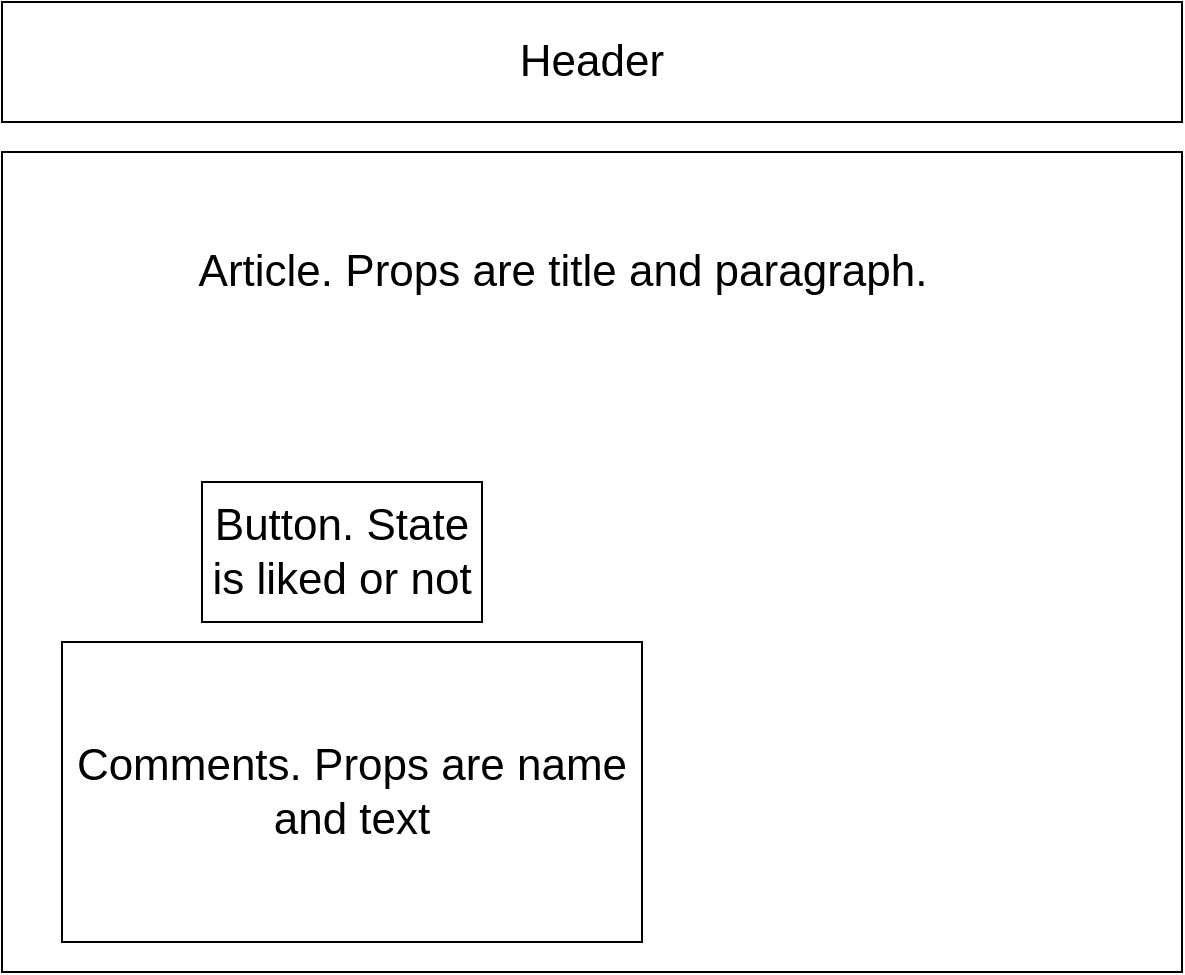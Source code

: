 <mxfile>
    <diagram id="BRr4eiA_RODlcMmY5YyB" name="Page-1">
        <mxGraphModel dx="460" dy="577" grid="1" gridSize="10" guides="1" tooltips="1" connect="1" arrows="1" fold="1" page="1" pageScale="1" pageWidth="827" pageHeight="1169" math="0" shadow="0">
            <root>
                <mxCell id="0"/>
                <mxCell id="1" parent="0"/>
                <mxCell id="3" value="&lt;font style=&quot;font-size: 22px&quot;&gt;Header&lt;/font&gt;" style="whiteSpace=wrap;html=1;" vertex="1" parent="1">
                    <mxGeometry x="160" y="40" width="590" height="60" as="geometry"/>
                </mxCell>
                <mxCell id="4" value="&lt;p style=&quot;line-height: 1.5&quot;&gt;&lt;br&gt;&lt;/p&gt;" style="whiteSpace=wrap;html=1;fontSize=22;align=center;" vertex="1" parent="1">
                    <mxGeometry x="160" y="115" width="590" height="410" as="geometry"/>
                </mxCell>
                <mxCell id="5" value="Button. State is liked or not" style="whiteSpace=wrap;html=1;fontSize=22;" vertex="1" parent="1">
                    <mxGeometry x="260" y="280" width="140" height="70" as="geometry"/>
                </mxCell>
                <mxCell id="6" value="Comments. Props are name and text" style="whiteSpace=wrap;html=1;fontSize=22;" vertex="1" parent="1">
                    <mxGeometry x="190" y="360" width="290" height="150" as="geometry"/>
                </mxCell>
                <mxCell id="7" value="Article. Props are title and paragraph." style="text;html=1;align=center;verticalAlign=middle;resizable=0;points=[];autosize=1;strokeColor=none;fillColor=none;fontSize=22;" vertex="1" parent="1">
                    <mxGeometry x="250" y="160" width="380" height="30" as="geometry"/>
                </mxCell>
            </root>
        </mxGraphModel>
    </diagram>
</mxfile>